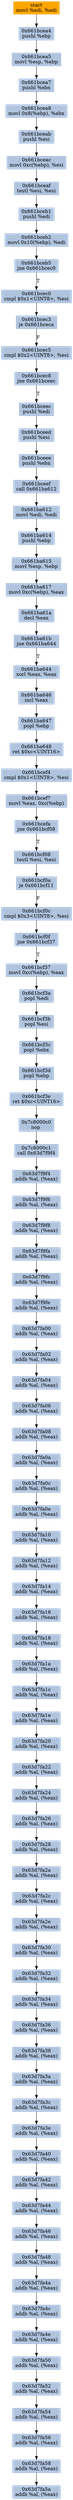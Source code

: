 digraph G {
node[shape=rectangle,style=filled,fillcolor=lightsteelblue,color=lightsteelblue]
bgcolor="transparent"
a0x661bcea2movl_edi_edi[label="start\nmovl %edi, %edi",color="lightgrey",fillcolor="orange"];
a0x661bcea4pushl_ebp[label="0x661bcea4\npushl %ebp"];
a0x661bcea5movl_esp_ebp[label="0x661bcea5\nmovl %esp, %ebp"];
a0x661bcea7pushl_ebx[label="0x661bcea7\npushl %ebx"];
a0x661bcea8movl_0x8ebp__ebx[label="0x661bcea8\nmovl 0x8(%ebp), %ebx"];
a0x661bceabpushl_esi[label="0x661bceab\npushl %esi"];
a0x661bceacmovl_0xcebp__esi[label="0x661bceac\nmovl 0xc(%ebp), %esi"];
a0x661bceaftestl_esi_esi[label="0x661bceaf\ntestl %esi, %esi"];
a0x661bceb1pushl_edi[label="0x661bceb1\npushl %edi"];
a0x661bceb2movl_0x10ebp__edi[label="0x661bceb2\nmovl 0x10(%ebp), %edi"];
a0x661bceb5jne_0x661bcec0[label="0x661bceb5\njne 0x661bcec0"];
a0x661bcec0cmpl_0x1UINT8_esi[label="0x661bcec0\ncmpl $0x1<UINT8>, %esi"];
a0x661bcec3je_0x661bceca[label="0x661bcec3\nje 0x661bceca"];
a0x661bcec5cmpl_0x2UINT8_esi[label="0x661bcec5\ncmpl $0x2<UINT8>, %esi"];
a0x661bcec8jne_0x661bceec[label="0x661bcec8\njne 0x661bceec"];
a0x661bceecpushl_edi[label="0x661bceec\npushl %edi"];
a0x661bceedpushl_esi[label="0x661bceed\npushl %esi"];
a0x661bceeepushl_ebx[label="0x661bceee\npushl %ebx"];
a0x661bceefcall_0x661ba612[label="0x661bceef\ncall 0x661ba612"];
a0x661ba612movl_edi_edi[label="0x661ba612\nmovl %edi, %edi"];
a0x661ba614pushl_ebp[label="0x661ba614\npushl %ebp"];
a0x661ba615movl_esp_ebp[label="0x661ba615\nmovl %esp, %ebp"];
a0x661ba617movl_0xcebp__eax[label="0x661ba617\nmovl 0xc(%ebp), %eax"];
a0x661ba61adecl_eax[label="0x661ba61a\ndecl %eax"];
a0x661ba61bjne_0x661ba644[label="0x661ba61b\njne 0x661ba644"];
a0x661ba644xorl_eax_eax[label="0x661ba644\nxorl %eax, %eax"];
a0x661ba646incl_eax[label="0x661ba646\nincl %eax"];
a0x661ba647popl_ebp[label="0x661ba647\npopl %ebp"];
a0x661ba648ret_0xcUINT16[label="0x661ba648\nret $0xc<UINT16>"];
a0x661bcef4cmpl_0x1UINT8_esi[label="0x661bcef4\ncmpl $0x1<UINT8>, %esi"];
a0x661bcef7movl_eax_0xcebp_[label="0x661bcef7\nmovl %eax, 0xc(%ebp)"];
a0x661bcefajne_0x661bcf08[label="0x661bcefa\njne 0x661bcf08"];
a0x661bcf08testl_esi_esi[label="0x661bcf08\ntestl %esi, %esi"];
a0x661bcf0aje_0x661bcf11[label="0x661bcf0a\nje 0x661bcf11"];
a0x661bcf0ccmpl_0x3UINT8_esi[label="0x661bcf0c\ncmpl $0x3<UINT8>, %esi"];
a0x661bcf0fjne_0x661bcf37[label="0x661bcf0f\njne 0x661bcf37"];
a0x661bcf37movl_0xcebp__eax[label="0x661bcf37\nmovl 0xc(%ebp), %eax"];
a0x661bcf3apopl_edi[label="0x661bcf3a\npopl %edi"];
a0x661bcf3bpopl_esi[label="0x661bcf3b\npopl %esi"];
a0x661bcf3cpopl_ebx[label="0x661bcf3c\npopl %ebx"];
a0x661bcf3dpopl_ebp[label="0x661bcf3d\npopl %ebp"];
a0x661bcf3eret_0xcUINT16[label="0x661bcf3e\nret $0xc<UINT16>"];
a0x7c8000c0nop_[label="0x7c8000c0\nnop "];
a0x7c8000c1call_0x63d7f9f4[label="0x7c8000c1\ncall 0x63d7f9f4"];
a0x63d7f9f4addb_al_eax_[label="0x63d7f9f4\naddb %al, (%eax)"];
a0x63d7f9f6addb_al_eax_[label="0x63d7f9f6\naddb %al, (%eax)"];
a0x63d7f9f8addb_al_eax_[label="0x63d7f9f8\naddb %al, (%eax)"];
a0x63d7f9faaddb_al_eax_[label="0x63d7f9fa\naddb %al, (%eax)"];
a0x63d7f9fcaddb_al_eax_[label="0x63d7f9fc\naddb %al, (%eax)"];
a0x63d7f9feaddb_al_eax_[label="0x63d7f9fe\naddb %al, (%eax)"];
a0x63d7fa00addb_al_eax_[label="0x63d7fa00\naddb %al, (%eax)"];
a0x63d7fa02addb_al_eax_[label="0x63d7fa02\naddb %al, (%eax)"];
a0x63d7fa04addb_al_eax_[label="0x63d7fa04\naddb %al, (%eax)"];
a0x63d7fa06addb_al_eax_[label="0x63d7fa06\naddb %al, (%eax)"];
a0x63d7fa08addb_al_eax_[label="0x63d7fa08\naddb %al, (%eax)"];
a0x63d7fa0aaddb_al_eax_[label="0x63d7fa0a\naddb %al, (%eax)"];
a0x63d7fa0caddb_al_eax_[label="0x63d7fa0c\naddb %al, (%eax)"];
a0x63d7fa0eaddb_al_eax_[label="0x63d7fa0e\naddb %al, (%eax)"];
a0x63d7fa10addb_al_eax_[label="0x63d7fa10\naddb %al, (%eax)"];
a0x63d7fa12addb_al_eax_[label="0x63d7fa12\naddb %al, (%eax)"];
a0x63d7fa14addb_al_eax_[label="0x63d7fa14\naddb %al, (%eax)"];
a0x63d7fa16addb_al_eax_[label="0x63d7fa16\naddb %al, (%eax)"];
a0x63d7fa18addb_al_eax_[label="0x63d7fa18\naddb %al, (%eax)"];
a0x63d7fa1aaddb_al_eax_[label="0x63d7fa1a\naddb %al, (%eax)"];
a0x63d7fa1caddb_al_eax_[label="0x63d7fa1c\naddb %al, (%eax)"];
a0x63d7fa1eaddb_al_eax_[label="0x63d7fa1e\naddb %al, (%eax)"];
a0x63d7fa20addb_al_eax_[label="0x63d7fa20\naddb %al, (%eax)"];
a0x63d7fa22addb_al_eax_[label="0x63d7fa22\naddb %al, (%eax)"];
a0x63d7fa24addb_al_eax_[label="0x63d7fa24\naddb %al, (%eax)"];
a0x63d7fa26addb_al_eax_[label="0x63d7fa26\naddb %al, (%eax)"];
a0x63d7fa28addb_al_eax_[label="0x63d7fa28\naddb %al, (%eax)"];
a0x63d7fa2aaddb_al_eax_[label="0x63d7fa2a\naddb %al, (%eax)"];
a0x63d7fa2caddb_al_eax_[label="0x63d7fa2c\naddb %al, (%eax)"];
a0x63d7fa2eaddb_al_eax_[label="0x63d7fa2e\naddb %al, (%eax)"];
a0x63d7fa30addb_al_eax_[label="0x63d7fa30\naddb %al, (%eax)"];
a0x63d7fa32addb_al_eax_[label="0x63d7fa32\naddb %al, (%eax)"];
a0x63d7fa34addb_al_eax_[label="0x63d7fa34\naddb %al, (%eax)"];
a0x63d7fa36addb_al_eax_[label="0x63d7fa36\naddb %al, (%eax)"];
a0x63d7fa38addb_al_eax_[label="0x63d7fa38\naddb %al, (%eax)"];
a0x63d7fa3aaddb_al_eax_[label="0x63d7fa3a\naddb %al, (%eax)"];
a0x63d7fa3caddb_al_eax_[label="0x63d7fa3c\naddb %al, (%eax)"];
a0x63d7fa3eaddb_al_eax_[label="0x63d7fa3e\naddb %al, (%eax)"];
a0x63d7fa40addb_al_eax_[label="0x63d7fa40\naddb %al, (%eax)"];
a0x63d7fa42addb_al_eax_[label="0x63d7fa42\naddb %al, (%eax)"];
a0x63d7fa44addb_al_eax_[label="0x63d7fa44\naddb %al, (%eax)"];
a0x63d7fa46addb_al_eax_[label="0x63d7fa46\naddb %al, (%eax)"];
a0x63d7fa48addb_al_eax_[label="0x63d7fa48\naddb %al, (%eax)"];
a0x63d7fa4aaddb_al_eax_[label="0x63d7fa4a\naddb %al, (%eax)"];
a0x63d7fa4caddb_al_eax_[label="0x63d7fa4c\naddb %al, (%eax)"];
a0x63d7fa4eaddb_al_eax_[label="0x63d7fa4e\naddb %al, (%eax)"];
a0x63d7fa50addb_al_eax_[label="0x63d7fa50\naddb %al, (%eax)"];
a0x63d7fa52addb_al_eax_[label="0x63d7fa52\naddb %al, (%eax)"];
a0x63d7fa54addb_al_eax_[label="0x63d7fa54\naddb %al, (%eax)"];
a0x63d7fa56addb_al_eax_[label="0x63d7fa56\naddb %al, (%eax)"];
a0x63d7fa58addb_al_eax_[label="0x63d7fa58\naddb %al, (%eax)"];
a0x63d7fa5aaddb_al_eax_[label="0x63d7fa5a\naddb %al, (%eax)"];
a0x661bcea2movl_edi_edi -> a0x661bcea4pushl_ebp [color="#000000"];
a0x661bcea4pushl_ebp -> a0x661bcea5movl_esp_ebp [color="#000000"];
a0x661bcea5movl_esp_ebp -> a0x661bcea7pushl_ebx [color="#000000"];
a0x661bcea7pushl_ebx -> a0x661bcea8movl_0x8ebp__ebx [color="#000000"];
a0x661bcea8movl_0x8ebp__ebx -> a0x661bceabpushl_esi [color="#000000"];
a0x661bceabpushl_esi -> a0x661bceacmovl_0xcebp__esi [color="#000000"];
a0x661bceacmovl_0xcebp__esi -> a0x661bceaftestl_esi_esi [color="#000000"];
a0x661bceaftestl_esi_esi -> a0x661bceb1pushl_edi [color="#000000"];
a0x661bceb1pushl_edi -> a0x661bceb2movl_0x10ebp__edi [color="#000000"];
a0x661bceb2movl_0x10ebp__edi -> a0x661bceb5jne_0x661bcec0 [color="#000000"];
a0x661bceb5jne_0x661bcec0 -> a0x661bcec0cmpl_0x1UINT8_esi [color="#000000",label="T"];
a0x661bcec0cmpl_0x1UINT8_esi -> a0x661bcec3je_0x661bceca [color="#000000"];
a0x661bcec3je_0x661bceca -> a0x661bcec5cmpl_0x2UINT8_esi [color="#000000",label="F"];
a0x661bcec5cmpl_0x2UINT8_esi -> a0x661bcec8jne_0x661bceec [color="#000000"];
a0x661bcec8jne_0x661bceec -> a0x661bceecpushl_edi [color="#000000",label="T"];
a0x661bceecpushl_edi -> a0x661bceedpushl_esi [color="#000000"];
a0x661bceedpushl_esi -> a0x661bceeepushl_ebx [color="#000000"];
a0x661bceeepushl_ebx -> a0x661bceefcall_0x661ba612 [color="#000000"];
a0x661bceefcall_0x661ba612 -> a0x661ba612movl_edi_edi [color="#000000"];
a0x661ba612movl_edi_edi -> a0x661ba614pushl_ebp [color="#000000"];
a0x661ba614pushl_ebp -> a0x661ba615movl_esp_ebp [color="#000000"];
a0x661ba615movl_esp_ebp -> a0x661ba617movl_0xcebp__eax [color="#000000"];
a0x661ba617movl_0xcebp__eax -> a0x661ba61adecl_eax [color="#000000"];
a0x661ba61adecl_eax -> a0x661ba61bjne_0x661ba644 [color="#000000"];
a0x661ba61bjne_0x661ba644 -> a0x661ba644xorl_eax_eax [color="#000000",label="T"];
a0x661ba644xorl_eax_eax -> a0x661ba646incl_eax [color="#000000"];
a0x661ba646incl_eax -> a0x661ba647popl_ebp [color="#000000"];
a0x661ba647popl_ebp -> a0x661ba648ret_0xcUINT16 [color="#000000"];
a0x661ba648ret_0xcUINT16 -> a0x661bcef4cmpl_0x1UINT8_esi [color="#000000"];
a0x661bcef4cmpl_0x1UINT8_esi -> a0x661bcef7movl_eax_0xcebp_ [color="#000000"];
a0x661bcef7movl_eax_0xcebp_ -> a0x661bcefajne_0x661bcf08 [color="#000000"];
a0x661bcefajne_0x661bcf08 -> a0x661bcf08testl_esi_esi [color="#000000",label="T"];
a0x661bcf08testl_esi_esi -> a0x661bcf0aje_0x661bcf11 [color="#000000"];
a0x661bcf0aje_0x661bcf11 -> a0x661bcf0ccmpl_0x3UINT8_esi [color="#000000",label="F"];
a0x661bcf0ccmpl_0x3UINT8_esi -> a0x661bcf0fjne_0x661bcf37 [color="#000000"];
a0x661bcf0fjne_0x661bcf37 -> a0x661bcf37movl_0xcebp__eax [color="#000000",label="T"];
a0x661bcf37movl_0xcebp__eax -> a0x661bcf3apopl_edi [color="#000000"];
a0x661bcf3apopl_edi -> a0x661bcf3bpopl_esi [color="#000000"];
a0x661bcf3bpopl_esi -> a0x661bcf3cpopl_ebx [color="#000000"];
a0x661bcf3cpopl_ebx -> a0x661bcf3dpopl_ebp [color="#000000"];
a0x661bcf3dpopl_ebp -> a0x661bcf3eret_0xcUINT16 [color="#000000"];
a0x661bcf3eret_0xcUINT16 -> a0x7c8000c0nop_ [color="#000000"];
a0x7c8000c0nop_ -> a0x7c8000c1call_0x63d7f9f4 [color="#000000"];
a0x7c8000c1call_0x63d7f9f4 -> a0x63d7f9f4addb_al_eax_ [color="#000000"];
a0x63d7f9f4addb_al_eax_ -> a0x63d7f9f6addb_al_eax_ [color="#000000"];
a0x63d7f9f6addb_al_eax_ -> a0x63d7f9f8addb_al_eax_ [color="#000000"];
a0x63d7f9f8addb_al_eax_ -> a0x63d7f9faaddb_al_eax_ [color="#000000"];
a0x63d7f9faaddb_al_eax_ -> a0x63d7f9fcaddb_al_eax_ [color="#000000"];
a0x63d7f9fcaddb_al_eax_ -> a0x63d7f9feaddb_al_eax_ [color="#000000"];
a0x63d7f9feaddb_al_eax_ -> a0x63d7fa00addb_al_eax_ [color="#000000"];
a0x63d7fa00addb_al_eax_ -> a0x63d7fa02addb_al_eax_ [color="#000000"];
a0x63d7fa02addb_al_eax_ -> a0x63d7fa04addb_al_eax_ [color="#000000"];
a0x63d7fa04addb_al_eax_ -> a0x63d7fa06addb_al_eax_ [color="#000000"];
a0x63d7fa06addb_al_eax_ -> a0x63d7fa08addb_al_eax_ [color="#000000"];
a0x63d7fa08addb_al_eax_ -> a0x63d7fa0aaddb_al_eax_ [color="#000000"];
a0x63d7fa0aaddb_al_eax_ -> a0x63d7fa0caddb_al_eax_ [color="#000000"];
a0x63d7fa0caddb_al_eax_ -> a0x63d7fa0eaddb_al_eax_ [color="#000000"];
a0x63d7fa0eaddb_al_eax_ -> a0x63d7fa10addb_al_eax_ [color="#000000"];
a0x63d7fa10addb_al_eax_ -> a0x63d7fa12addb_al_eax_ [color="#000000"];
a0x63d7fa12addb_al_eax_ -> a0x63d7fa14addb_al_eax_ [color="#000000"];
a0x63d7fa14addb_al_eax_ -> a0x63d7fa16addb_al_eax_ [color="#000000"];
a0x63d7fa16addb_al_eax_ -> a0x63d7fa18addb_al_eax_ [color="#000000"];
a0x63d7fa18addb_al_eax_ -> a0x63d7fa1aaddb_al_eax_ [color="#000000"];
a0x63d7fa1aaddb_al_eax_ -> a0x63d7fa1caddb_al_eax_ [color="#000000"];
a0x63d7fa1caddb_al_eax_ -> a0x63d7fa1eaddb_al_eax_ [color="#000000"];
a0x63d7fa1eaddb_al_eax_ -> a0x63d7fa20addb_al_eax_ [color="#000000"];
a0x63d7fa20addb_al_eax_ -> a0x63d7fa22addb_al_eax_ [color="#000000"];
a0x63d7fa22addb_al_eax_ -> a0x63d7fa24addb_al_eax_ [color="#000000"];
a0x63d7fa24addb_al_eax_ -> a0x63d7fa26addb_al_eax_ [color="#000000"];
a0x63d7fa26addb_al_eax_ -> a0x63d7fa28addb_al_eax_ [color="#000000"];
a0x63d7fa28addb_al_eax_ -> a0x63d7fa2aaddb_al_eax_ [color="#000000"];
a0x63d7fa2aaddb_al_eax_ -> a0x63d7fa2caddb_al_eax_ [color="#000000"];
a0x63d7fa2caddb_al_eax_ -> a0x63d7fa2eaddb_al_eax_ [color="#000000"];
a0x63d7fa2eaddb_al_eax_ -> a0x63d7fa30addb_al_eax_ [color="#000000"];
a0x63d7fa30addb_al_eax_ -> a0x63d7fa32addb_al_eax_ [color="#000000"];
a0x63d7fa32addb_al_eax_ -> a0x63d7fa34addb_al_eax_ [color="#000000"];
a0x63d7fa34addb_al_eax_ -> a0x63d7fa36addb_al_eax_ [color="#000000"];
a0x63d7fa36addb_al_eax_ -> a0x63d7fa38addb_al_eax_ [color="#000000"];
a0x63d7fa38addb_al_eax_ -> a0x63d7fa3aaddb_al_eax_ [color="#000000"];
a0x63d7fa3aaddb_al_eax_ -> a0x63d7fa3caddb_al_eax_ [color="#000000"];
a0x63d7fa3caddb_al_eax_ -> a0x63d7fa3eaddb_al_eax_ [color="#000000"];
a0x63d7fa3eaddb_al_eax_ -> a0x63d7fa40addb_al_eax_ [color="#000000"];
a0x63d7fa40addb_al_eax_ -> a0x63d7fa42addb_al_eax_ [color="#000000"];
a0x63d7fa42addb_al_eax_ -> a0x63d7fa44addb_al_eax_ [color="#000000"];
a0x63d7fa44addb_al_eax_ -> a0x63d7fa46addb_al_eax_ [color="#000000"];
a0x63d7fa46addb_al_eax_ -> a0x63d7fa48addb_al_eax_ [color="#000000"];
a0x63d7fa48addb_al_eax_ -> a0x63d7fa4aaddb_al_eax_ [color="#000000"];
a0x63d7fa4aaddb_al_eax_ -> a0x63d7fa4caddb_al_eax_ [color="#000000"];
a0x63d7fa4caddb_al_eax_ -> a0x63d7fa4eaddb_al_eax_ [color="#000000"];
a0x63d7fa4eaddb_al_eax_ -> a0x63d7fa50addb_al_eax_ [color="#000000"];
a0x63d7fa50addb_al_eax_ -> a0x63d7fa52addb_al_eax_ [color="#000000"];
a0x63d7fa52addb_al_eax_ -> a0x63d7fa54addb_al_eax_ [color="#000000"];
a0x63d7fa54addb_al_eax_ -> a0x63d7fa56addb_al_eax_ [color="#000000"];
a0x63d7fa56addb_al_eax_ -> a0x63d7fa58addb_al_eax_ [color="#000000"];
a0x63d7fa58addb_al_eax_ -> a0x63d7fa5aaddb_al_eax_ [color="#000000"];
}
